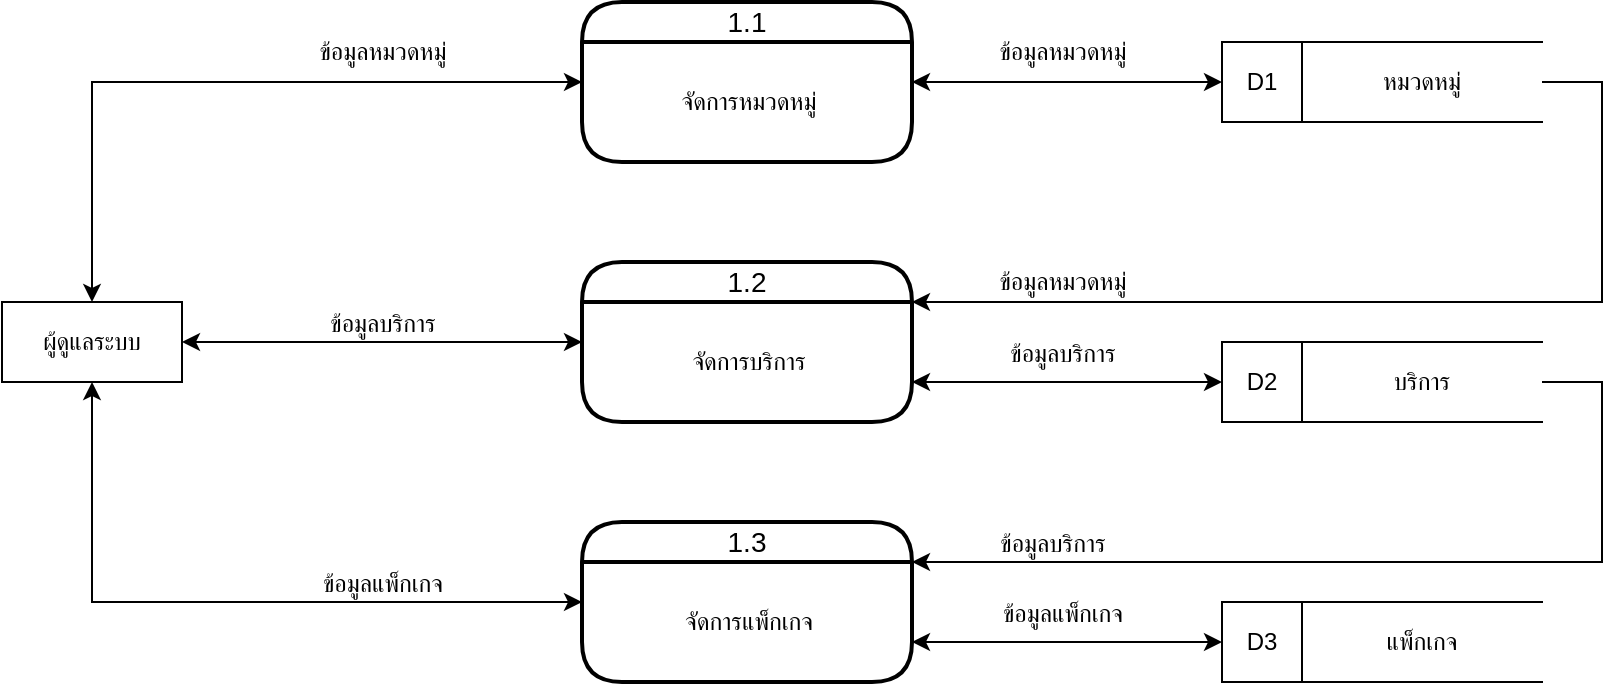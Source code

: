 <mxfile version="26.0.9">
  <diagram name="Page-1" id="NA1xBTtcTN9zkcobqZeO">
    <mxGraphModel dx="1235" dy="655" grid="1" gridSize="10" guides="1" tooltips="1" connect="1" arrows="1" fold="1" page="1" pageScale="1" pageWidth="827" pageHeight="1169" math="0" shadow="0">
      <root>
        <mxCell id="0" />
        <mxCell id="1" parent="0" />
        <mxCell id="Wkv_N4wJBlcHbrP2Whgs-1" value="ผู้ดูแลระบบ" style="rounded=0;whiteSpace=wrap;html=1;" vertex="1" parent="1">
          <mxGeometry x="30" y="350" width="90" height="40" as="geometry" />
        </mxCell>
        <mxCell id="Wkv_N4wJBlcHbrP2Whgs-3" value="1.1" style="swimlane;childLayout=stackLayout;horizontal=1;startSize=20;horizontalStack=0;rounded=1;fontSize=14;fontStyle=0;strokeWidth=2;resizeParent=0;resizeLast=1;shadow=0;dashed=0;align=center;arcSize=37;whiteSpace=wrap;html=1;" vertex="1" parent="1">
          <mxGeometry x="320" y="200" width="165" height="80" as="geometry" />
        </mxCell>
        <mxCell id="Wkv_N4wJBlcHbrP2Whgs-4" value="จัดการหมวดหมู่" style="text;html=1;align=center;verticalAlign=middle;resizable=0;points=[];autosize=1;strokeColor=none;fillColor=none;" vertex="1" parent="Wkv_N4wJBlcHbrP2Whgs-3">
          <mxGeometry y="20" width="165" height="60" as="geometry" />
        </mxCell>
        <mxCell id="Wkv_N4wJBlcHbrP2Whgs-5" value="1.2" style="swimlane;childLayout=stackLayout;horizontal=1;startSize=20;horizontalStack=0;rounded=1;fontSize=14;fontStyle=0;strokeWidth=2;resizeParent=0;resizeLast=1;shadow=0;dashed=0;align=center;arcSize=37;whiteSpace=wrap;html=1;" vertex="1" parent="1">
          <mxGeometry x="320" y="330" width="165" height="80" as="geometry" />
        </mxCell>
        <mxCell id="Wkv_N4wJBlcHbrP2Whgs-6" value="จัดการบริการ" style="text;html=1;align=center;verticalAlign=middle;resizable=0;points=[];autosize=1;strokeColor=none;fillColor=none;" vertex="1" parent="Wkv_N4wJBlcHbrP2Whgs-5">
          <mxGeometry y="20" width="165" height="60" as="geometry" />
        </mxCell>
        <mxCell id="Wkv_N4wJBlcHbrP2Whgs-7" value="1.3" style="swimlane;childLayout=stackLayout;horizontal=1;startSize=20;horizontalStack=0;rounded=1;fontSize=14;fontStyle=0;strokeWidth=2;resizeParent=0;resizeLast=1;shadow=0;dashed=0;align=center;arcSize=37;whiteSpace=wrap;html=1;" vertex="1" parent="1">
          <mxGeometry x="320" y="460" width="165" height="80" as="geometry" />
        </mxCell>
        <mxCell id="Wkv_N4wJBlcHbrP2Whgs-8" value="จัดการแพ็กเกจ" style="text;html=1;align=center;verticalAlign=middle;resizable=0;points=[];autosize=1;strokeColor=none;fillColor=none;" vertex="1" parent="Wkv_N4wJBlcHbrP2Whgs-7">
          <mxGeometry y="20" width="165" height="60" as="geometry" />
        </mxCell>
        <mxCell id="Wkv_N4wJBlcHbrP2Whgs-9" value="" style="endArrow=classic;startArrow=classic;html=1;rounded=0;exitX=1;exitY=0.5;exitDx=0;exitDy=0;entryX=0;entryY=0.5;entryDx=0;entryDy=0;" edge="1" parent="1" source="Wkv_N4wJBlcHbrP2Whgs-1" target="Wkv_N4wJBlcHbrP2Whgs-5">
          <mxGeometry width="50" height="50" relative="1" as="geometry">
            <mxPoint x="390" y="520" as="sourcePoint" />
            <mxPoint x="440" y="470" as="targetPoint" />
          </mxGeometry>
        </mxCell>
        <mxCell id="Wkv_N4wJBlcHbrP2Whgs-10" value="ข้อมูลบริการ" style="text;html=1;align=center;verticalAlign=bottom;resizable=0;points=[];autosize=1;strokeColor=none;fillColor=none;" vertex="1" parent="1">
          <mxGeometry x="180" y="340" width="80" height="30" as="geometry" />
        </mxCell>
        <mxCell id="Wkv_N4wJBlcHbrP2Whgs-11" value="" style="endArrow=classic;startArrow=classic;html=1;rounded=0;exitX=0.5;exitY=1;exitDx=0;exitDy=0;entryX=0;entryY=0.5;entryDx=0;entryDy=0;" edge="1" parent="1" source="Wkv_N4wJBlcHbrP2Whgs-1" target="Wkv_N4wJBlcHbrP2Whgs-7">
          <mxGeometry width="50" height="50" relative="1" as="geometry">
            <mxPoint x="390" y="520" as="sourcePoint" />
            <mxPoint x="440" y="470" as="targetPoint" />
            <Array as="points">
              <mxPoint x="75" y="500" />
            </Array>
          </mxGeometry>
        </mxCell>
        <mxCell id="Wkv_N4wJBlcHbrP2Whgs-12" value="ข้อมูลแพ็กเกจ" style="text;html=1;align=center;verticalAlign=bottom;resizable=0;points=[];autosize=1;strokeColor=none;fillColor=none;" vertex="1" parent="1">
          <mxGeometry x="175" y="470" width="90" height="30" as="geometry" />
        </mxCell>
        <mxCell id="Wkv_N4wJBlcHbrP2Whgs-13" value="" style="endArrow=classic;startArrow=classic;html=1;rounded=0;exitX=0.5;exitY=0;exitDx=0;exitDy=0;entryX=0;entryY=0.5;entryDx=0;entryDy=0;" edge="1" parent="1" source="Wkv_N4wJBlcHbrP2Whgs-1" target="Wkv_N4wJBlcHbrP2Whgs-3">
          <mxGeometry width="50" height="50" relative="1" as="geometry">
            <mxPoint x="390" y="320" as="sourcePoint" />
            <mxPoint x="250" y="250" as="targetPoint" />
            <Array as="points">
              <mxPoint x="75" y="240" />
            </Array>
          </mxGeometry>
        </mxCell>
        <mxCell id="Wkv_N4wJBlcHbrP2Whgs-14" value="ข้อมูลหมวดหมู่" style="text;html=1;align=center;verticalAlign=middle;resizable=0;points=[];autosize=1;strokeColor=none;fillColor=none;" vertex="1" parent="1">
          <mxGeometry x="170" y="210" width="100" height="30" as="geometry" />
        </mxCell>
        <mxCell id="Wkv_N4wJBlcHbrP2Whgs-15" value="หมวดหมู่" style="shape=partialRectangle;whiteSpace=wrap;html=1;left=0;right=0;fillColor=none;" vertex="1" parent="1">
          <mxGeometry x="680" y="220" width="120" height="40" as="geometry" />
        </mxCell>
        <mxCell id="Wkv_N4wJBlcHbrP2Whgs-16" value="D1" style="rounded=0;whiteSpace=wrap;html=1;" vertex="1" parent="1">
          <mxGeometry x="640" y="220" width="40" height="40" as="geometry" />
        </mxCell>
        <mxCell id="Wkv_N4wJBlcHbrP2Whgs-17" value="บริการ" style="shape=partialRectangle;whiteSpace=wrap;html=1;left=0;right=0;fillColor=none;" vertex="1" parent="1">
          <mxGeometry x="680" y="370" width="120" height="40" as="geometry" />
        </mxCell>
        <mxCell id="Wkv_N4wJBlcHbrP2Whgs-18" value="D2" style="rounded=0;whiteSpace=wrap;html=1;" vertex="1" parent="1">
          <mxGeometry x="640" y="370" width="40" height="40" as="geometry" />
        </mxCell>
        <mxCell id="Wkv_N4wJBlcHbrP2Whgs-19" value="แพ็กเกจ" style="shape=partialRectangle;whiteSpace=wrap;html=1;left=0;right=0;fillColor=none;" vertex="1" parent="1">
          <mxGeometry x="680" y="500" width="120" height="40" as="geometry" />
        </mxCell>
        <mxCell id="Wkv_N4wJBlcHbrP2Whgs-20" value="D3" style="rounded=0;whiteSpace=wrap;html=1;" vertex="1" parent="1">
          <mxGeometry x="640" y="500" width="40" height="40" as="geometry" />
        </mxCell>
        <mxCell id="Wkv_N4wJBlcHbrP2Whgs-21" value="" style="endArrow=classic;startArrow=classic;html=1;rounded=0;exitX=1;exitY=0.5;exitDx=0;exitDy=0;entryX=0;entryY=0.5;entryDx=0;entryDy=0;" edge="1" parent="1" source="Wkv_N4wJBlcHbrP2Whgs-3" target="Wkv_N4wJBlcHbrP2Whgs-16">
          <mxGeometry width="50" height="50" relative="1" as="geometry">
            <mxPoint x="520" y="260" as="sourcePoint" />
            <mxPoint x="660" y="350" as="targetPoint" />
          </mxGeometry>
        </mxCell>
        <mxCell id="Wkv_N4wJBlcHbrP2Whgs-22" value="" style="endArrow=classic;startArrow=classic;html=1;rounded=0;exitX=1;exitY=0.75;exitDx=0;exitDy=0;entryX=0;entryY=0.5;entryDx=0;entryDy=0;" edge="1" parent="1" source="Wkv_N4wJBlcHbrP2Whgs-5" target="Wkv_N4wJBlcHbrP2Whgs-18">
          <mxGeometry width="50" height="50" relative="1" as="geometry">
            <mxPoint x="500" y="390" as="sourcePoint" />
            <mxPoint x="660" y="350" as="targetPoint" />
          </mxGeometry>
        </mxCell>
        <mxCell id="Wkv_N4wJBlcHbrP2Whgs-24" value="" style="endArrow=classic;html=1;rounded=0;entryX=1;entryY=0.25;entryDx=0;entryDy=0;exitX=1;exitY=0.5;exitDx=0;exitDy=0;" edge="1" parent="1" source="Wkv_N4wJBlcHbrP2Whgs-15" target="Wkv_N4wJBlcHbrP2Whgs-5">
          <mxGeometry width="50" height="50" relative="1" as="geometry">
            <mxPoint x="590" y="350" as="sourcePoint" />
            <mxPoint x="490" y="360" as="targetPoint" />
            <Array as="points">
              <mxPoint x="830" y="240" />
              <mxPoint x="830" y="350" />
            </Array>
          </mxGeometry>
        </mxCell>
        <mxCell id="Wkv_N4wJBlcHbrP2Whgs-25" value="" style="endArrow=classic;startArrow=classic;html=1;rounded=0;exitX=1;exitY=0.75;exitDx=0;exitDy=0;entryX=0;entryY=0.5;entryDx=0;entryDy=0;" edge="1" parent="1" source="Wkv_N4wJBlcHbrP2Whgs-7" target="Wkv_N4wJBlcHbrP2Whgs-20">
          <mxGeometry width="50" height="50" relative="1" as="geometry">
            <mxPoint x="510" y="530" as="sourcePoint" />
            <mxPoint x="560" y="480" as="targetPoint" />
          </mxGeometry>
        </mxCell>
        <mxCell id="Wkv_N4wJBlcHbrP2Whgs-26" value="" style="endArrow=classic;html=1;rounded=0;entryX=1;entryY=0.25;entryDx=0;entryDy=0;exitX=1;exitY=0.5;exitDx=0;exitDy=0;" edge="1" parent="1" source="Wkv_N4wJBlcHbrP2Whgs-17" target="Wkv_N4wJBlcHbrP2Whgs-7">
          <mxGeometry width="50" height="50" relative="1" as="geometry">
            <mxPoint x="660" y="460" as="sourcePoint" />
            <mxPoint x="710" y="410" as="targetPoint" />
            <Array as="points">
              <mxPoint x="830" y="390" />
              <mxPoint x="830" y="480" />
            </Array>
          </mxGeometry>
        </mxCell>
        <mxCell id="Wkv_N4wJBlcHbrP2Whgs-27" value="ข้อมูลบริการ" style="text;html=1;align=center;verticalAlign=bottom;resizable=0;points=[];autosize=1;strokeColor=none;fillColor=none;" vertex="1" parent="1">
          <mxGeometry x="520" y="355" width="80" height="30" as="geometry" />
        </mxCell>
        <mxCell id="Wkv_N4wJBlcHbrP2Whgs-28" value="ข้อมูลแพ็กเกจ" style="text;html=1;align=center;verticalAlign=bottom;resizable=0;points=[];autosize=1;strokeColor=none;fillColor=none;" vertex="1" parent="1">
          <mxGeometry x="515" y="485" width="90" height="30" as="geometry" />
        </mxCell>
        <mxCell id="Wkv_N4wJBlcHbrP2Whgs-29" value="ข้อมูลหมวดหมู่" style="text;html=1;align=center;verticalAlign=middle;resizable=0;points=[];autosize=1;strokeColor=none;fillColor=none;" vertex="1" parent="1">
          <mxGeometry x="510" y="210" width="100" height="30" as="geometry" />
        </mxCell>
        <mxCell id="Wkv_N4wJBlcHbrP2Whgs-30" value="ข้อมูลหมวดหมู่" style="text;html=1;align=center;verticalAlign=middle;resizable=0;points=[];autosize=1;strokeColor=none;fillColor=none;" vertex="1" parent="1">
          <mxGeometry x="510" y="325" width="100" height="30" as="geometry" />
        </mxCell>
        <mxCell id="Wkv_N4wJBlcHbrP2Whgs-31" value="ข้อมูลบริการ" style="text;html=1;align=center;verticalAlign=bottom;resizable=0;points=[];autosize=1;strokeColor=none;fillColor=none;" vertex="1" parent="1">
          <mxGeometry x="515" y="450" width="80" height="30" as="geometry" />
        </mxCell>
      </root>
    </mxGraphModel>
  </diagram>
</mxfile>
